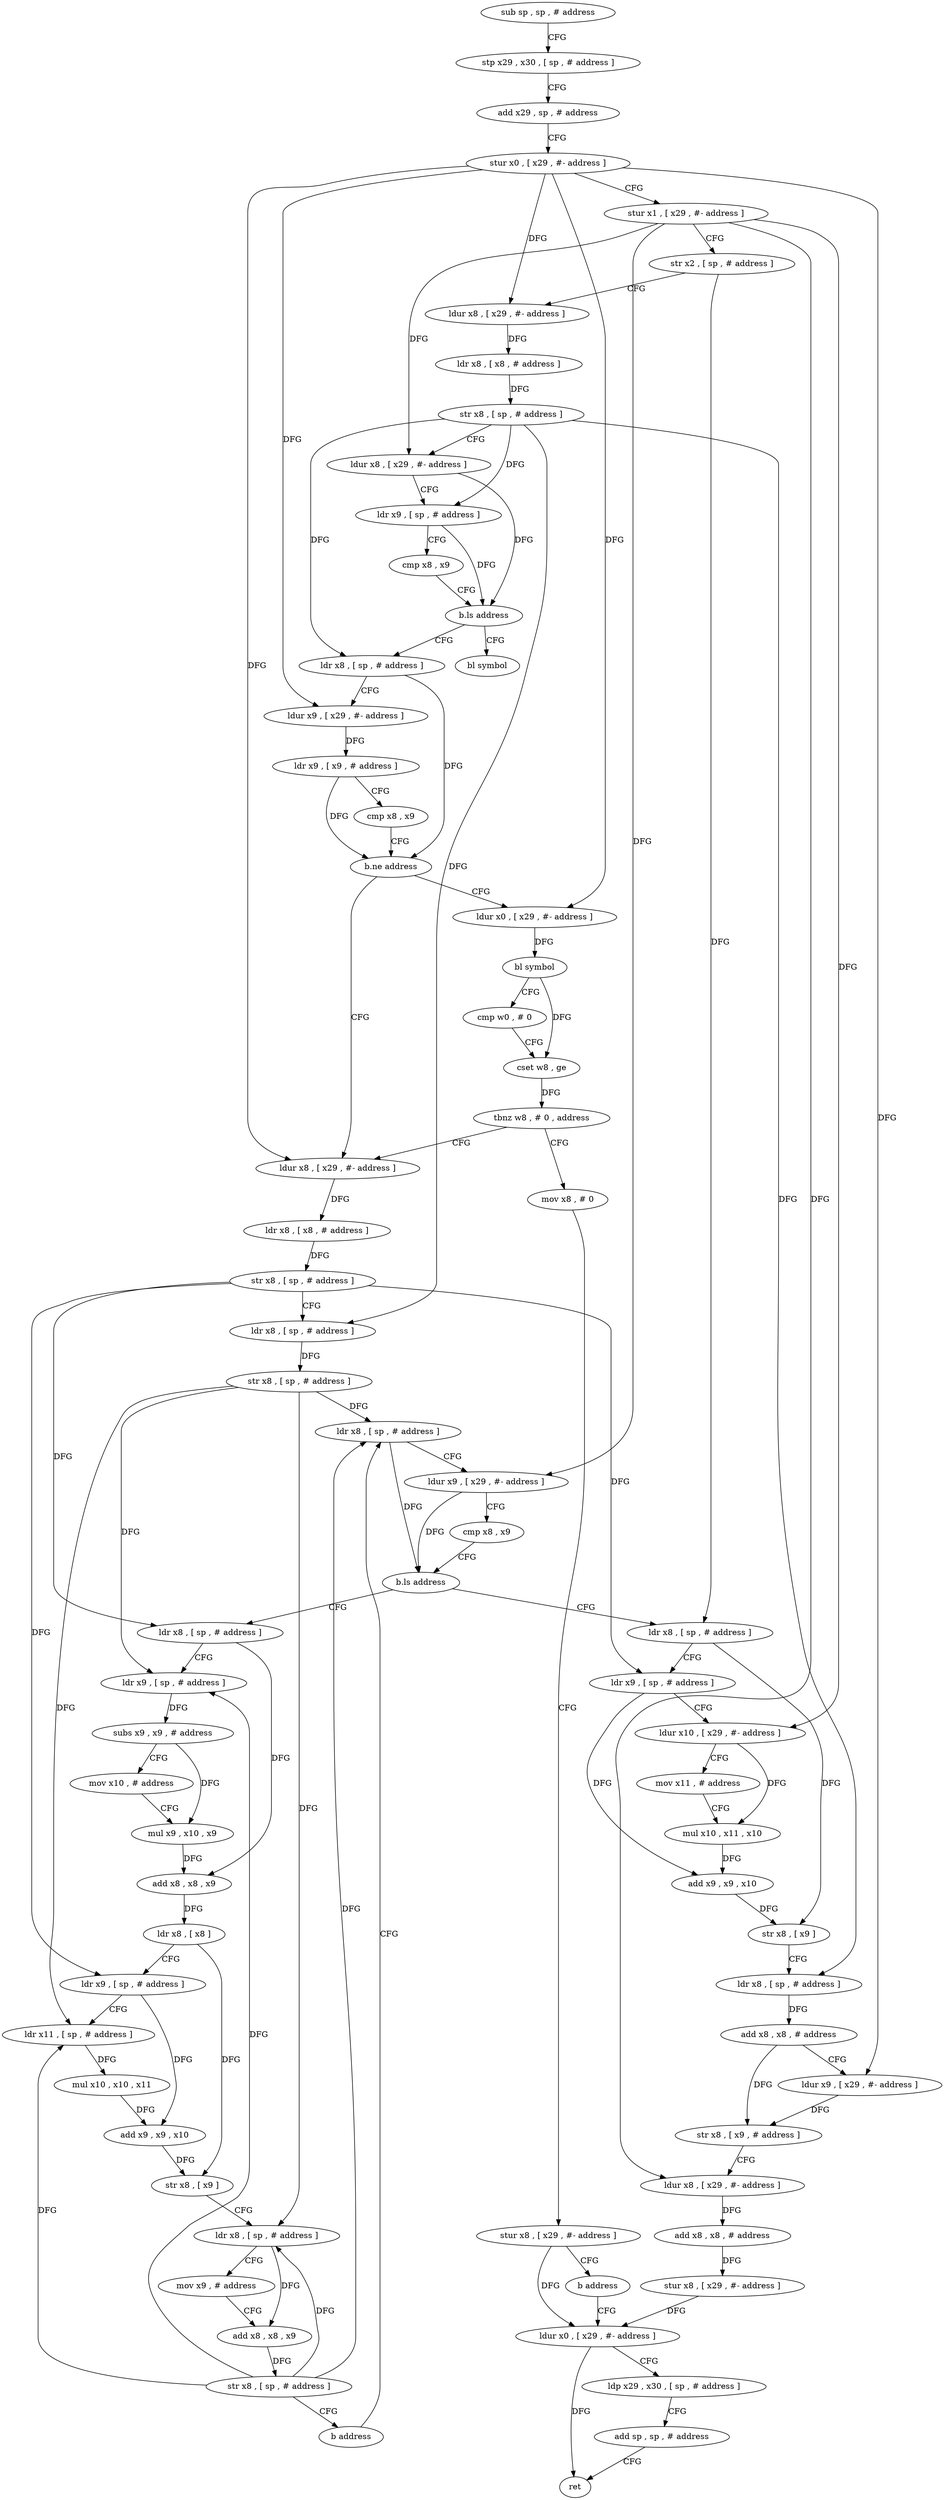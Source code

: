 digraph "func" {
"188296" [label = "sub sp , sp , # address" ]
"188300" [label = "stp x29 , x30 , [ sp , # address ]" ]
"188304" [label = "add x29 , sp , # address" ]
"188308" [label = "stur x0 , [ x29 , #- address ]" ]
"188312" [label = "stur x1 , [ x29 , #- address ]" ]
"188316" [label = "str x2 , [ sp , # address ]" ]
"188320" [label = "ldur x8 , [ x29 , #- address ]" ]
"188324" [label = "ldr x8 , [ x8 , # address ]" ]
"188328" [label = "str x8 , [ sp , # address ]" ]
"188332" [label = "ldur x8 , [ x29 , #- address ]" ]
"188336" [label = "ldr x9 , [ sp , # address ]" ]
"188340" [label = "cmp x8 , x9" ]
"188344" [label = "b.ls address" ]
"188352" [label = "ldr x8 , [ sp , # address ]" ]
"188348" [label = "bl symbol" ]
"188356" [label = "ldur x9 , [ x29 , #- address ]" ]
"188360" [label = "ldr x9 , [ x9 , # address ]" ]
"188364" [label = "cmp x8 , x9" ]
"188368" [label = "b.ne address" ]
"188404" [label = "ldur x8 , [ x29 , #- address ]" ]
"188372" [label = "ldur x0 , [ x29 , #- address ]" ]
"188408" [label = "ldr x8 , [ x8 , # address ]" ]
"188412" [label = "str x8 , [ sp , # address ]" ]
"188416" [label = "ldr x8 , [ sp , # address ]" ]
"188420" [label = "str x8 , [ sp , # address ]" ]
"188424" [label = "ldr x8 , [ sp , # address ]" ]
"188376" [label = "bl symbol" ]
"188380" [label = "cmp w0 , # 0" ]
"188384" [label = "cset w8 , ge" ]
"188388" [label = "tbnz w8 , # 0 , address" ]
"188392" [label = "mov x8 , # 0" ]
"188508" [label = "ldr x8 , [ sp , # address ]" ]
"188512" [label = "ldr x9 , [ sp , # address ]" ]
"188516" [label = "ldur x10 , [ x29 , #- address ]" ]
"188520" [label = "mov x11 , # address" ]
"188524" [label = "mul x10 , x11 , x10" ]
"188528" [label = "add x9 , x9 , x10" ]
"188532" [label = "str x8 , [ x9 ]" ]
"188536" [label = "ldr x8 , [ sp , # address ]" ]
"188540" [label = "add x8 , x8 , # address" ]
"188544" [label = "ldur x9 , [ x29 , #- address ]" ]
"188548" [label = "str x8 , [ x9 , # address ]" ]
"188552" [label = "ldur x8 , [ x29 , #- address ]" ]
"188556" [label = "add x8 , x8 , # address" ]
"188560" [label = "stur x8 , [ x29 , #- address ]" ]
"188564" [label = "ldur x0 , [ x29 , #- address ]" ]
"188440" [label = "ldr x8 , [ sp , # address ]" ]
"188444" [label = "ldr x9 , [ sp , # address ]" ]
"188448" [label = "subs x9 , x9 , # address" ]
"188452" [label = "mov x10 , # address" ]
"188456" [label = "mul x9 , x10 , x9" ]
"188460" [label = "add x8 , x8 , x9" ]
"188464" [label = "ldr x8 , [ x8 ]" ]
"188468" [label = "ldr x9 , [ sp , # address ]" ]
"188472" [label = "ldr x11 , [ sp , # address ]" ]
"188476" [label = "mul x10 , x10 , x11" ]
"188480" [label = "add x9 , x9 , x10" ]
"188484" [label = "str x8 , [ x9 ]" ]
"188488" [label = "ldr x8 , [ sp , # address ]" ]
"188492" [label = "mov x9 , # address" ]
"188496" [label = "add x8 , x8 , x9" ]
"188500" [label = "str x8 , [ sp , # address ]" ]
"188504" [label = "b address" ]
"188396" [label = "stur x8 , [ x29 , #- address ]" ]
"188400" [label = "b address" ]
"188428" [label = "ldur x9 , [ x29 , #- address ]" ]
"188432" [label = "cmp x8 , x9" ]
"188436" [label = "b.ls address" ]
"188568" [label = "ldp x29 , x30 , [ sp , # address ]" ]
"188572" [label = "add sp , sp , # address" ]
"188576" [label = "ret" ]
"188296" -> "188300" [ label = "CFG" ]
"188300" -> "188304" [ label = "CFG" ]
"188304" -> "188308" [ label = "CFG" ]
"188308" -> "188312" [ label = "CFG" ]
"188308" -> "188320" [ label = "DFG" ]
"188308" -> "188356" [ label = "DFG" ]
"188308" -> "188404" [ label = "DFG" ]
"188308" -> "188372" [ label = "DFG" ]
"188308" -> "188544" [ label = "DFG" ]
"188312" -> "188316" [ label = "CFG" ]
"188312" -> "188332" [ label = "DFG" ]
"188312" -> "188428" [ label = "DFG" ]
"188312" -> "188516" [ label = "DFG" ]
"188312" -> "188552" [ label = "DFG" ]
"188316" -> "188320" [ label = "CFG" ]
"188316" -> "188508" [ label = "DFG" ]
"188320" -> "188324" [ label = "DFG" ]
"188324" -> "188328" [ label = "DFG" ]
"188328" -> "188332" [ label = "CFG" ]
"188328" -> "188336" [ label = "DFG" ]
"188328" -> "188352" [ label = "DFG" ]
"188328" -> "188416" [ label = "DFG" ]
"188328" -> "188536" [ label = "DFG" ]
"188332" -> "188336" [ label = "CFG" ]
"188332" -> "188344" [ label = "DFG" ]
"188336" -> "188340" [ label = "CFG" ]
"188336" -> "188344" [ label = "DFG" ]
"188340" -> "188344" [ label = "CFG" ]
"188344" -> "188352" [ label = "CFG" ]
"188344" -> "188348" [ label = "CFG" ]
"188352" -> "188356" [ label = "CFG" ]
"188352" -> "188368" [ label = "DFG" ]
"188356" -> "188360" [ label = "DFG" ]
"188360" -> "188364" [ label = "CFG" ]
"188360" -> "188368" [ label = "DFG" ]
"188364" -> "188368" [ label = "CFG" ]
"188368" -> "188404" [ label = "CFG" ]
"188368" -> "188372" [ label = "CFG" ]
"188404" -> "188408" [ label = "DFG" ]
"188372" -> "188376" [ label = "DFG" ]
"188408" -> "188412" [ label = "DFG" ]
"188412" -> "188416" [ label = "CFG" ]
"188412" -> "188512" [ label = "DFG" ]
"188412" -> "188440" [ label = "DFG" ]
"188412" -> "188468" [ label = "DFG" ]
"188416" -> "188420" [ label = "DFG" ]
"188420" -> "188424" [ label = "DFG" ]
"188420" -> "188444" [ label = "DFG" ]
"188420" -> "188472" [ label = "DFG" ]
"188420" -> "188488" [ label = "DFG" ]
"188424" -> "188428" [ label = "CFG" ]
"188424" -> "188436" [ label = "DFG" ]
"188376" -> "188380" [ label = "CFG" ]
"188376" -> "188384" [ label = "DFG" ]
"188380" -> "188384" [ label = "CFG" ]
"188384" -> "188388" [ label = "DFG" ]
"188388" -> "188404" [ label = "CFG" ]
"188388" -> "188392" [ label = "CFG" ]
"188392" -> "188396" [ label = "CFG" ]
"188508" -> "188512" [ label = "CFG" ]
"188508" -> "188532" [ label = "DFG" ]
"188512" -> "188516" [ label = "CFG" ]
"188512" -> "188528" [ label = "DFG" ]
"188516" -> "188520" [ label = "CFG" ]
"188516" -> "188524" [ label = "DFG" ]
"188520" -> "188524" [ label = "CFG" ]
"188524" -> "188528" [ label = "DFG" ]
"188528" -> "188532" [ label = "DFG" ]
"188532" -> "188536" [ label = "CFG" ]
"188536" -> "188540" [ label = "DFG" ]
"188540" -> "188544" [ label = "CFG" ]
"188540" -> "188548" [ label = "DFG" ]
"188544" -> "188548" [ label = "DFG" ]
"188548" -> "188552" [ label = "CFG" ]
"188552" -> "188556" [ label = "DFG" ]
"188556" -> "188560" [ label = "DFG" ]
"188560" -> "188564" [ label = "DFG" ]
"188564" -> "188568" [ label = "CFG" ]
"188564" -> "188576" [ label = "DFG" ]
"188440" -> "188444" [ label = "CFG" ]
"188440" -> "188460" [ label = "DFG" ]
"188444" -> "188448" [ label = "DFG" ]
"188448" -> "188452" [ label = "CFG" ]
"188448" -> "188456" [ label = "DFG" ]
"188452" -> "188456" [ label = "CFG" ]
"188456" -> "188460" [ label = "DFG" ]
"188460" -> "188464" [ label = "DFG" ]
"188464" -> "188468" [ label = "CFG" ]
"188464" -> "188484" [ label = "DFG" ]
"188468" -> "188472" [ label = "CFG" ]
"188468" -> "188480" [ label = "DFG" ]
"188472" -> "188476" [ label = "DFG" ]
"188476" -> "188480" [ label = "DFG" ]
"188480" -> "188484" [ label = "DFG" ]
"188484" -> "188488" [ label = "CFG" ]
"188488" -> "188492" [ label = "CFG" ]
"188488" -> "188496" [ label = "DFG" ]
"188492" -> "188496" [ label = "CFG" ]
"188496" -> "188500" [ label = "DFG" ]
"188500" -> "188504" [ label = "CFG" ]
"188500" -> "188424" [ label = "DFG" ]
"188500" -> "188444" [ label = "DFG" ]
"188500" -> "188472" [ label = "DFG" ]
"188500" -> "188488" [ label = "DFG" ]
"188504" -> "188424" [ label = "CFG" ]
"188396" -> "188400" [ label = "CFG" ]
"188396" -> "188564" [ label = "DFG" ]
"188400" -> "188564" [ label = "CFG" ]
"188428" -> "188432" [ label = "CFG" ]
"188428" -> "188436" [ label = "DFG" ]
"188432" -> "188436" [ label = "CFG" ]
"188436" -> "188508" [ label = "CFG" ]
"188436" -> "188440" [ label = "CFG" ]
"188568" -> "188572" [ label = "CFG" ]
"188572" -> "188576" [ label = "CFG" ]
}
